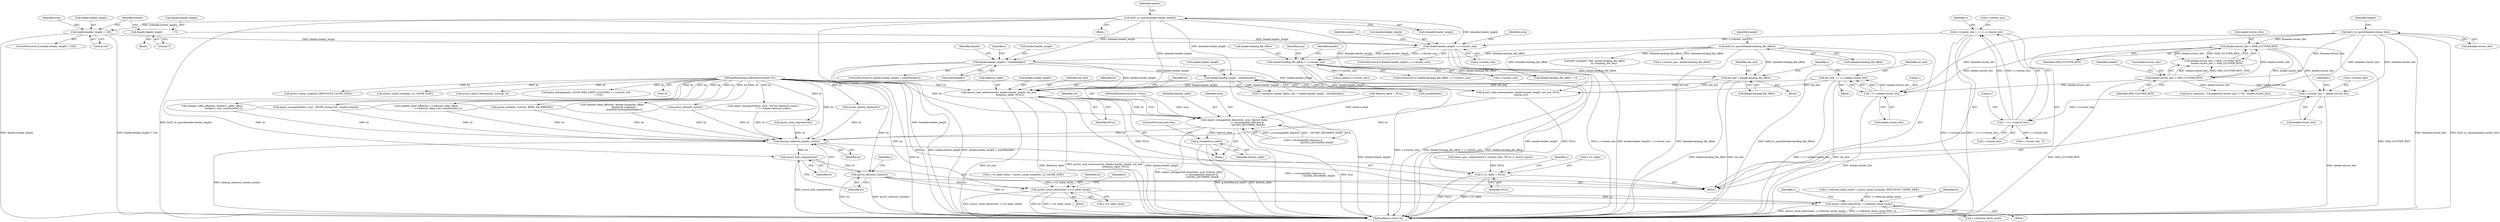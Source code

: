 digraph "0_qemu_6a83f8b5bec6f59e56cc49bd49e4c3f8f805d56f_0@pointer" {
"1000546" [label="(Call,qcow2_read_extensions(bs, header.header_length, ext_end,\n                              &feature_table, NULL))"];
"1000121" [label="(MethodParameterIn,BlockDriverState *bs)"];
"1000439" [label="(Call,header.header_length - sizeof(header))"];
"1000390" [label="(Call,be32_to_cpus(&header.header_length))"];
"1000428" [label="(Call,header.header_length > sizeof(header))"];
"1000411" [label="(Call,header.header_length > s->cluster_size)"];
"1000396" [label="(Call,header.header_length < 104)"];
"1000363" [label="(Call,header.header_length            = 72)"];
"1000316" [label="(Call,s->cluster_size = 1 << s->cluster_bits)"];
"1000320" [label="(Call,1 << s->cluster_bits)"];
"1000309" [label="(Call,s->cluster_bits = header.cluster_bits)"];
"1000292" [label="(Call,header.cluster_bits > MAX_CLUSTER_BITS)"];
"1000198" [label="(Call,be32_to_cpus(&header.cluster_bits))"];
"1000287" [label="(Call,header.cluster_bits < MIN_CLUSTER_BITS)"];
"1000500" [label="(Call,ext_end = header.backing_file_offset)"];
"1000183" [label="(Call,be64_to_cpus(&header.backing_file_offset))"];
"1000479" [label="(Call,header.backing_file_offset > s->cluster_size)"];
"1000507" [label="(Call,ext_end = 1 << header.cluster_bits)"];
"1000509" [label="(Call,1 << header.cluster_bits)"];
"1000555" [label="(Call,report_unsupported_feature(bs, errp, feature_table,\n                                   s->incompatible_features &\n                                   ~QCOW2_INCOMPAT_MASK))"];
"1000568" [label="(Call,g_free(feature_table))"];
"1001437" [label="(Call,cleanup_unknown_header_ext(bs))"];
"1001439" [label="(Call,qcow2_free_snapshots(bs))"];
"1001441" [label="(Call,qcow2_refcount_close(bs))"];
"1001457" [label="(Call,qcow2_cache_destroy(bs, s->l2_table_cache))"];
"1001467" [label="(Call,qcow2_cache_destroy(bs, s->refcount_block_cache))"];
"1001447" [label="(Call,s->l1_table = NULL)"];
"1001469" [label="(Call,s->refcount_block_cache)"];
"1000481" [label="(Identifier,header)"];
"1000293" [label="(Call,header.cluster_bits)"];
"1001467" [label="(Call,qcow2_cache_destroy(bs, s->refcount_block_cache))"];
"1000298" [label="(Call,error_setg(errp, \"Unsupported cluster size: 2^%i\", header.cluster_bits))"];
"1001482" [label="(MethodReturn,static int)"];
"1000556" [label="(Identifier,bs)"];
"1000435" [label="(Call,s->unknown_header_fields_size = header.header_length - sizeof(header))"];
"1000970" [label="(Call,s->l2_table_cache = qcow2_cache_create(bs, L2_CACHE_SIZE))"];
"1000427" [label="(ControlStructure,if (header.header_length > sizeof(header)))"];
"1000296" [label="(Identifier,MAX_CLUSTER_BITS)"];
"1000390" [label="(Call,be32_to_cpus(&header.header_length))"];
"1000124" [label="(MethodParameterIn,Error **errp)"];
"1000497" [label="(Identifier,header)"];
"1000786" [label="(Call,validate_table_offset(bs, header.snapshots_offset,\n                                header.nb_snapshots,\n                                sizeof(QCowSnapshotHeader)))"];
"1001440" [label="(Identifier,bs)"];
"1000551" [label="(Identifier,ext_end)"];
"1000342" [label="(Block,)"];
"1000397" [label="(Call,header.header_length)"];
"1000331" [label="(Call,s->cluster_bits - 9)"];
"1000501" [label="(Identifier,ext_end)"];
"1000483" [label="(Call,s->cluster_size)"];
"1001439" [label="(Call,qcow2_free_snapshots(bs))"];
"1001445" [label="(Identifier,s)"];
"1000500" [label="(Call,ext_end = header.backing_file_offset)"];
"1000369" [label="(Block,)"];
"1000322" [label="(Call,s->cluster_bits)"];
"1000291" [label="(Identifier,MIN_CLUSTER_BITS)"];
"1001441" [label="(Call,qcow2_refcount_close(bs))"];
"1000317" [label="(Call,s->cluster_size)"];
"1000559" [label="(Call,s->incompatible_features &\n                                   ~QCOW2_INCOMPAT_MASK)"];
"1000294" [label="(Identifier,header)"];
"1001458" [label="(Identifier,bs)"];
"1000432" [label="(Call,sizeof(header))"];
"1000554" [label="(Identifier,NULL)"];
"1001459" [label="(Call,s->l2_table_cache)"];
"1001018" [label="(Call,qcow2_refcount_init(bs))"];
"1000125" [label="(Block,)"];
"1000981" [label="(Call,qcow2_cache_create(bs, REFCOUNT_CACHE_SIZE))"];
"1000398" [label="(Identifier,header)"];
"1000288" [label="(Call,header.cluster_bits)"];
"1000480" [label="(Call,header.backing_file_offset)"];
"1000568" [label="(Call,g_free(feature_table))"];
"1000206" [label="(Identifier,header)"];
"1000287" [label="(Call,header.cluster_bits < MIN_CLUSTER_BITS)"];
"1000499" [label="(Block,)"];
"1000184" [label="(Call,&header.backing_file_offset)"];
"1000507" [label="(Call,ext_end = 1 << header.cluster_bits)"];
"1001447" [label="(Call,s->l1_table = NULL)"];
"1000547" [label="(Identifier,bs)"];
"1000428" [label="(Call,header.header_length > sizeof(header))"];
"1000318" [label="(Identifier,s)"];
"1001474" [label="(Identifier,s)"];
"1001175" [label="(Call,qcow2_update_header(bs))"];
"1001456" [label="(Block,)"];
"1000121" [label="(MethodParameterIn,BlockDriverState *bs)"];
"1001095" [label="(Call,bdrv_pread(bs->file, header.backing_file_offset,\n                         bs->backing_file, len))"];
"1000439" [label="(Call,header.header_length - sizeof(header))"];
"1000367" [label="(Literal,72)"];
"1000183" [label="(Call,be64_to_cpus(&header.backing_file_offset))"];
"1001448" [label="(Call,s->l1_table)"];
"1001442" [label="(Identifier,bs)"];
"1000440" [label="(Call,header.header_length)"];
"1000552" [label="(Call,&feature_table)"];
"1000310" [label="(Call,s->cluster_bits)"];
"1001042" [label="(Call,qcow2_read_extensions(bs, header.header_length, ext_end, NULL,\n        &local_err))"];
"1001451" [label="(Identifier,NULL)"];
"1001438" [label="(Identifier,bs)"];
"1000286" [label="(Call,header.cluster_bits < MIN_CLUSTER_BITS ||\n        header.cluster_bits > MAX_CLUSTER_BITS)"];
"1000320" [label="(Call,1 << s->cluster_bits)"];
"1000876" [label="(Call,validate_table_offset(bs, header.l1_table_offset,\n                                header.l1_size, sizeof(uint64_t)))"];
"1000412" [label="(Call,header.header_length)"];
"1000974" [label="(Call,qcow2_cache_create(bs, L2_CACHE_SIZE))"];
"1000266" [label="(Call,report_unsupported(bs, errp, \"QCOW version %d\", header.version))"];
"1000558" [label="(Identifier,feature_table)"];
"1001061" [label="(Call,header.backing_file_offset != 0)"];
"1000988" [label="(Call,g_malloc(s->cluster_size))"];
"1000363" [label="(Call,header.header_length            = 72)"];
"1000420" [label="(Identifier,errp)"];
"1000313" [label="(Call,header.cluster_bits)"];
"1000292" [label="(Call,header.cluster_bits > MAX_CLUSTER_BITS)"];
"1000569" [label="(Identifier,feature_table)"];
"1000750" [label="(Call,validate_table_offset(bs, s->refcount_table_offset,\n                                s->refcount_table_size, sizeof(uint64_t)))"];
"1000430" [label="(Identifier,header)"];
"1000191" [label="(Identifier,header)"];
"1000506" [label="(Block,)"];
"1000327" [label="(Identifier,s)"];
"1001437" [label="(Call,cleanup_unknown_header_ext(bs))"];
"1000977" [label="(Call,s->refcount_block_cache = qcow2_cache_create(bs, REFCOUNT_CACHE_SIZE))"];
"1001235" [label="(Call,qemu_opts_create(&qcow2_runtime_opts, NULL, 0, &error_abort))"];
"1000396" [label="(Call,header.header_length < 104)"];
"1001457" [label="(Call,qcow2_cache_destroy(bs, s->l2_table_cache))"];
"1000316" [label="(Call,s->cluster_size = 1 << s->cluster_bits)"];
"1000557" [label="(Identifier,errp)"];
"1000502" [label="(Call,header.backing_file_offset)"];
"1000543" [label="(Call,*feature_table = NULL)"];
"1000443" [label="(Call,sizeof(header))"];
"1000603" [label="(Call,report_unsupported(bs, errp, \"%d bit reference counts\",\n                           1 << header.refcount_order))"];
"1001140" [label="(Call,qcow2_read_snapshots(bs))"];
"1000403" [label="(Identifier,errp)"];
"1000199" [label="(Call,&header.cluster_bits)"];
"1000321" [label="(Literal,1)"];
"1000478" [label="(ControlStructure,if (header.backing_file_offset > s->cluster_size))"];
"1001217" [label="(Call,qcow2_check(bs, &result, BDRV_FIX_ERRORS))"];
"1000510" [label="(Literal,1)"];
"1001468" [label="(Identifier,bs)"];
"1000516" [label="(Identifier,s)"];
"1000509" [label="(Call,1 << header.cluster_bits)"];
"1000546" [label="(Call,qcow2_read_extensions(bs, header.header_length, ext_end,\n                              &feature_table, NULL))"];
"1000479" [label="(Call,header.backing_file_offset > s->cluster_size)"];
"1000400" [label="(Literal,104)"];
"1000437" [label="(Identifier,s)"];
"1001077" [label="(Call,s->cluster_size - header.backing_file_offset)"];
"1000488" [label="(Identifier,errp)"];
"1000511" [label="(Call,header.cluster_bits)"];
"1000395" [label="(ControlStructure,if (header.header_length < 104))"];
"1000364" [label="(Call,header.header_length)"];
"1001425" [label="(Call,qcow2_check_refcounts(bs, &result, 0))"];
"1000548" [label="(Call,header.header_length)"];
"1000541" [label="(Block,)"];
"1000413" [label="(Identifier,header)"];
"1000411" [label="(Call,header.header_length > s->cluster_size)"];
"1000565" [label="(Identifier,ret)"];
"1001464" [label="(Identifier,s)"];
"1000996" [label="(Call,qemu_blockalign(bs, QCOW_MAX_CRYPT_CLUSTERS * s->cluster_size\n                                  + 512))"];
"1000410" [label="(ControlStructure,if (header.header_length > s->cluster_size))"];
"1000570" [label="(ControlStructure,goto fail;)"];
"1000198" [label="(Call,be32_to_cpus(&header.cluster_bits))"];
"1000429" [label="(Call,header.header_length)"];
"1000555" [label="(Call,report_unsupported_feature(bs, errp, feature_table,\n                                   s->incompatible_features &\n                                   ~QCOW2_INCOMPAT_MASK))"];
"1000391" [label="(Call,&header.header_length)"];
"1000415" [label="(Call,s->cluster_size)"];
"1001454" [label="(Identifier,s)"];
"1001466" [label="(Block,)"];
"1000508" [label="(Identifier,ext_end)"];
"1000309" [label="(Call,s->cluster_bits = header.cluster_bits)"];
"1000546" -> "1000541"  [label="AST: "];
"1000546" -> "1000554"  [label="CFG: "];
"1000547" -> "1000546"  [label="AST: "];
"1000548" -> "1000546"  [label="AST: "];
"1000551" -> "1000546"  [label="AST: "];
"1000552" -> "1000546"  [label="AST: "];
"1000554" -> "1000546"  [label="AST: "];
"1000556" -> "1000546"  [label="CFG: "];
"1000546" -> "1001482"  [label="DDG: header.header_length"];
"1000546" -> "1001482"  [label="DDG: qcow2_read_extensions(bs, header.header_length, ext_end,\n                              &feature_table, NULL)"];
"1000546" -> "1001482"  [label="DDG: ext_end"];
"1000546" -> "1001482"  [label="DDG: &feature_table"];
"1000121" -> "1000546"  [label="DDG: bs"];
"1000439" -> "1000546"  [label="DDG: header.header_length"];
"1000390" -> "1000546"  [label="DDG: &header.header_length"];
"1000428" -> "1000546"  [label="DDG: header.header_length"];
"1000500" -> "1000546"  [label="DDG: ext_end"];
"1000507" -> "1000546"  [label="DDG: ext_end"];
"1000546" -> "1000555"  [label="DDG: bs"];
"1000546" -> "1001447"  [label="DDG: NULL"];
"1000121" -> "1000120"  [label="AST: "];
"1000121" -> "1001482"  [label="DDG: bs"];
"1000121" -> "1000266"  [label="DDG: bs"];
"1000121" -> "1000555"  [label="DDG: bs"];
"1000121" -> "1000603"  [label="DDG: bs"];
"1000121" -> "1000750"  [label="DDG: bs"];
"1000121" -> "1000786"  [label="DDG: bs"];
"1000121" -> "1000876"  [label="DDG: bs"];
"1000121" -> "1000974"  [label="DDG: bs"];
"1000121" -> "1000981"  [label="DDG: bs"];
"1000121" -> "1000996"  [label="DDG: bs"];
"1000121" -> "1001018"  [label="DDG: bs"];
"1000121" -> "1001042"  [label="DDG: bs"];
"1000121" -> "1001140"  [label="DDG: bs"];
"1000121" -> "1001175"  [label="DDG: bs"];
"1000121" -> "1001217"  [label="DDG: bs"];
"1000121" -> "1001425"  [label="DDG: bs"];
"1000121" -> "1001437"  [label="DDG: bs"];
"1000121" -> "1001439"  [label="DDG: bs"];
"1000121" -> "1001441"  [label="DDG: bs"];
"1000121" -> "1001457"  [label="DDG: bs"];
"1000121" -> "1001467"  [label="DDG: bs"];
"1000439" -> "1000435"  [label="AST: "];
"1000439" -> "1000443"  [label="CFG: "];
"1000440" -> "1000439"  [label="AST: "];
"1000443" -> "1000439"  [label="AST: "];
"1000435" -> "1000439"  [label="CFG: "];
"1000439" -> "1001482"  [label="DDG: header.header_length"];
"1000439" -> "1000435"  [label="DDG: header.header_length"];
"1000390" -> "1000439"  [label="DDG: &header.header_length"];
"1000428" -> "1000439"  [label="DDG: header.header_length"];
"1000439" -> "1001042"  [label="DDG: header.header_length"];
"1000390" -> "1000369"  [label="AST: "];
"1000390" -> "1000391"  [label="CFG: "];
"1000391" -> "1000390"  [label="AST: "];
"1000398" -> "1000390"  [label="CFG: "];
"1000390" -> "1001482"  [label="DDG: be32_to_cpus(&header.header_length)"];
"1000390" -> "1001482"  [label="DDG: &header.header_length"];
"1000390" -> "1000396"  [label="DDG: &header.header_length"];
"1000390" -> "1000411"  [label="DDG: &header.header_length"];
"1000390" -> "1000428"  [label="DDG: &header.header_length"];
"1000390" -> "1001042"  [label="DDG: &header.header_length"];
"1000428" -> "1000427"  [label="AST: "];
"1000428" -> "1000432"  [label="CFG: "];
"1000429" -> "1000428"  [label="AST: "];
"1000432" -> "1000428"  [label="AST: "];
"1000437" -> "1000428"  [label="CFG: "];
"1000481" -> "1000428"  [label="CFG: "];
"1000428" -> "1001482"  [label="DDG: header.header_length > sizeof(header)"];
"1000428" -> "1001482"  [label="DDG: header.header_length"];
"1000411" -> "1000428"  [label="DDG: header.header_length"];
"1000428" -> "1001042"  [label="DDG: header.header_length"];
"1000411" -> "1000410"  [label="AST: "];
"1000411" -> "1000415"  [label="CFG: "];
"1000412" -> "1000411"  [label="AST: "];
"1000415" -> "1000411"  [label="AST: "];
"1000420" -> "1000411"  [label="CFG: "];
"1000430" -> "1000411"  [label="CFG: "];
"1000411" -> "1001482"  [label="DDG: header.header_length > s->cluster_size"];
"1000411" -> "1001482"  [label="DDG: header.header_length"];
"1000411" -> "1001482"  [label="DDG: s->cluster_size"];
"1000396" -> "1000411"  [label="DDG: header.header_length"];
"1000363" -> "1000411"  [label="DDG: header.header_length"];
"1000316" -> "1000411"  [label="DDG: s->cluster_size"];
"1000411" -> "1000479"  [label="DDG: s->cluster_size"];
"1000396" -> "1000395"  [label="AST: "];
"1000396" -> "1000400"  [label="CFG: "];
"1000397" -> "1000396"  [label="AST: "];
"1000400" -> "1000396"  [label="AST: "];
"1000403" -> "1000396"  [label="CFG: "];
"1000413" -> "1000396"  [label="CFG: "];
"1000396" -> "1001482"  [label="DDG: header.header_length < 104"];
"1000396" -> "1001482"  [label="DDG: header.header_length"];
"1000363" -> "1000342"  [label="AST: "];
"1000363" -> "1000367"  [label="CFG: "];
"1000364" -> "1000363"  [label="AST: "];
"1000367" -> "1000363"  [label="AST: "];
"1000413" -> "1000363"  [label="CFG: "];
"1000316" -> "1000125"  [label="AST: "];
"1000316" -> "1000320"  [label="CFG: "];
"1000317" -> "1000316"  [label="AST: "];
"1000320" -> "1000316"  [label="AST: "];
"1000327" -> "1000316"  [label="CFG: "];
"1000316" -> "1001482"  [label="DDG: 1 << s->cluster_bits"];
"1000316" -> "1001482"  [label="DDG: s->cluster_size"];
"1000320" -> "1000316"  [label="DDG: 1"];
"1000320" -> "1000316"  [label="DDG: s->cluster_bits"];
"1000320" -> "1000322"  [label="CFG: "];
"1000321" -> "1000320"  [label="AST: "];
"1000322" -> "1000320"  [label="AST: "];
"1000309" -> "1000320"  [label="DDG: s->cluster_bits"];
"1000320" -> "1000331"  [label="DDG: s->cluster_bits"];
"1000309" -> "1000125"  [label="AST: "];
"1000309" -> "1000313"  [label="CFG: "];
"1000310" -> "1000309"  [label="AST: "];
"1000313" -> "1000309"  [label="AST: "];
"1000318" -> "1000309"  [label="CFG: "];
"1000309" -> "1001482"  [label="DDG: header.cluster_bits"];
"1000292" -> "1000309"  [label="DDG: header.cluster_bits"];
"1000198" -> "1000309"  [label="DDG: &header.cluster_bits"];
"1000287" -> "1000309"  [label="DDG: header.cluster_bits"];
"1000292" -> "1000286"  [label="AST: "];
"1000292" -> "1000296"  [label="CFG: "];
"1000293" -> "1000292"  [label="AST: "];
"1000296" -> "1000292"  [label="AST: "];
"1000286" -> "1000292"  [label="CFG: "];
"1000292" -> "1001482"  [label="DDG: MAX_CLUSTER_BITS"];
"1000292" -> "1000286"  [label="DDG: header.cluster_bits"];
"1000292" -> "1000286"  [label="DDG: MAX_CLUSTER_BITS"];
"1000198" -> "1000292"  [label="DDG: &header.cluster_bits"];
"1000287" -> "1000292"  [label="DDG: header.cluster_bits"];
"1000292" -> "1000298"  [label="DDG: header.cluster_bits"];
"1000292" -> "1000509"  [label="DDG: header.cluster_bits"];
"1000198" -> "1000125"  [label="AST: "];
"1000198" -> "1000199"  [label="CFG: "];
"1000199" -> "1000198"  [label="AST: "];
"1000206" -> "1000198"  [label="CFG: "];
"1000198" -> "1001482"  [label="DDG: &header.cluster_bits"];
"1000198" -> "1001482"  [label="DDG: be32_to_cpus(&header.cluster_bits)"];
"1000198" -> "1000287"  [label="DDG: &header.cluster_bits"];
"1000198" -> "1000298"  [label="DDG: &header.cluster_bits"];
"1000198" -> "1000509"  [label="DDG: &header.cluster_bits"];
"1000287" -> "1000286"  [label="AST: "];
"1000287" -> "1000291"  [label="CFG: "];
"1000288" -> "1000287"  [label="AST: "];
"1000291" -> "1000287"  [label="AST: "];
"1000294" -> "1000287"  [label="CFG: "];
"1000286" -> "1000287"  [label="CFG: "];
"1000287" -> "1001482"  [label="DDG: MIN_CLUSTER_BITS"];
"1000287" -> "1000286"  [label="DDG: header.cluster_bits"];
"1000287" -> "1000286"  [label="DDG: MIN_CLUSTER_BITS"];
"1000287" -> "1000298"  [label="DDG: header.cluster_bits"];
"1000287" -> "1000509"  [label="DDG: header.cluster_bits"];
"1000500" -> "1000499"  [label="AST: "];
"1000500" -> "1000502"  [label="CFG: "];
"1000501" -> "1000500"  [label="AST: "];
"1000502" -> "1000500"  [label="AST: "];
"1000516" -> "1000500"  [label="CFG: "];
"1000500" -> "1001482"  [label="DDG: header.backing_file_offset"];
"1000500" -> "1001482"  [label="DDG: ext_end"];
"1000183" -> "1000500"  [label="DDG: &header.backing_file_offset"];
"1000479" -> "1000500"  [label="DDG: header.backing_file_offset"];
"1000500" -> "1001042"  [label="DDG: ext_end"];
"1000183" -> "1000125"  [label="AST: "];
"1000183" -> "1000184"  [label="CFG: "];
"1000184" -> "1000183"  [label="AST: "];
"1000191" -> "1000183"  [label="CFG: "];
"1000183" -> "1001482"  [label="DDG: &header.backing_file_offset"];
"1000183" -> "1001482"  [label="DDG: be64_to_cpus(&header.backing_file_offset)"];
"1000183" -> "1000479"  [label="DDG: &header.backing_file_offset"];
"1000183" -> "1001061"  [label="DDG: &header.backing_file_offset"];
"1000183" -> "1001077"  [label="DDG: &header.backing_file_offset"];
"1000183" -> "1001095"  [label="DDG: &header.backing_file_offset"];
"1000479" -> "1000478"  [label="AST: "];
"1000479" -> "1000483"  [label="CFG: "];
"1000480" -> "1000479"  [label="AST: "];
"1000483" -> "1000479"  [label="AST: "];
"1000488" -> "1000479"  [label="CFG: "];
"1000497" -> "1000479"  [label="CFG: "];
"1000479" -> "1001482"  [label="DDG: s->cluster_size"];
"1000479" -> "1001482"  [label="DDG: header.backing_file_offset > s->cluster_size"];
"1000479" -> "1001482"  [label="DDG: header.backing_file_offset"];
"1000479" -> "1000988"  [label="DDG: s->cluster_size"];
"1000479" -> "1001061"  [label="DDG: header.backing_file_offset"];
"1000507" -> "1000506"  [label="AST: "];
"1000507" -> "1000509"  [label="CFG: "];
"1000508" -> "1000507"  [label="AST: "];
"1000509" -> "1000507"  [label="AST: "];
"1000516" -> "1000507"  [label="CFG: "];
"1000507" -> "1001482"  [label="DDG: 1 << header.cluster_bits"];
"1000507" -> "1001482"  [label="DDG: ext_end"];
"1000509" -> "1000507"  [label="DDG: 1"];
"1000509" -> "1000507"  [label="DDG: header.cluster_bits"];
"1000507" -> "1001042"  [label="DDG: ext_end"];
"1000509" -> "1000511"  [label="CFG: "];
"1000510" -> "1000509"  [label="AST: "];
"1000511" -> "1000509"  [label="AST: "];
"1000509" -> "1001482"  [label="DDG: header.cluster_bits"];
"1000555" -> "1000541"  [label="AST: "];
"1000555" -> "1000559"  [label="CFG: "];
"1000556" -> "1000555"  [label="AST: "];
"1000557" -> "1000555"  [label="AST: "];
"1000558" -> "1000555"  [label="AST: "];
"1000559" -> "1000555"  [label="AST: "];
"1000565" -> "1000555"  [label="CFG: "];
"1000555" -> "1001482"  [label="DDG: errp"];
"1000555" -> "1001482"  [label="DDG: report_unsupported_feature(bs, errp, feature_table,\n                                   s->incompatible_features &\n                                   ~QCOW2_INCOMPAT_MASK)"];
"1000555" -> "1001482"  [label="DDG: s->incompatible_features &\n                                   ~QCOW2_INCOMPAT_MASK"];
"1000124" -> "1000555"  [label="DDG: errp"];
"1000543" -> "1000555"  [label="DDG: feature_table"];
"1000559" -> "1000555"  [label="DDG: s->incompatible_features"];
"1000559" -> "1000555"  [label="DDG: ~QCOW2_INCOMPAT_MASK"];
"1000555" -> "1000568"  [label="DDG: feature_table"];
"1000555" -> "1001437"  [label="DDG: bs"];
"1000568" -> "1000541"  [label="AST: "];
"1000568" -> "1000569"  [label="CFG: "];
"1000569" -> "1000568"  [label="AST: "];
"1000570" -> "1000568"  [label="CFG: "];
"1000568" -> "1001482"  [label="DDG: g_free(feature_table)"];
"1000568" -> "1001482"  [label="DDG: feature_table"];
"1001437" -> "1000125"  [label="AST: "];
"1001437" -> "1001438"  [label="CFG: "];
"1001438" -> "1001437"  [label="AST: "];
"1001440" -> "1001437"  [label="CFG: "];
"1001437" -> "1001482"  [label="DDG: cleanup_unknown_header_ext(bs)"];
"1001217" -> "1001437"  [label="DDG: bs"];
"1000266" -> "1001437"  [label="DDG: bs"];
"1000603" -> "1001437"  [label="DDG: bs"];
"1000786" -> "1001437"  [label="DDG: bs"];
"1001042" -> "1001437"  [label="DDG: bs"];
"1001140" -> "1001437"  [label="DDG: bs"];
"1000876" -> "1001437"  [label="DDG: bs"];
"1000750" -> "1001437"  [label="DDG: bs"];
"1001175" -> "1001437"  [label="DDG: bs"];
"1001018" -> "1001437"  [label="DDG: bs"];
"1001437" -> "1001439"  [label="DDG: bs"];
"1001439" -> "1000125"  [label="AST: "];
"1001439" -> "1001440"  [label="CFG: "];
"1001440" -> "1001439"  [label="AST: "];
"1001442" -> "1001439"  [label="CFG: "];
"1001439" -> "1001482"  [label="DDG: qcow2_free_snapshots(bs)"];
"1001439" -> "1001441"  [label="DDG: bs"];
"1001441" -> "1000125"  [label="AST: "];
"1001441" -> "1001442"  [label="CFG: "];
"1001442" -> "1001441"  [label="AST: "];
"1001445" -> "1001441"  [label="CFG: "];
"1001441" -> "1001482"  [label="DDG: bs"];
"1001441" -> "1001482"  [label="DDG: qcow2_refcount_close(bs)"];
"1001441" -> "1001457"  [label="DDG: bs"];
"1001441" -> "1001467"  [label="DDG: bs"];
"1001457" -> "1001456"  [label="AST: "];
"1001457" -> "1001459"  [label="CFG: "];
"1001458" -> "1001457"  [label="AST: "];
"1001459" -> "1001457"  [label="AST: "];
"1001464" -> "1001457"  [label="CFG: "];
"1001457" -> "1001482"  [label="DDG: s->l2_table_cache"];
"1001457" -> "1001482"  [label="DDG: qcow2_cache_destroy(bs, s->l2_table_cache)"];
"1001457" -> "1001482"  [label="DDG: bs"];
"1000970" -> "1001457"  [label="DDG: s->l2_table_cache"];
"1001457" -> "1001467"  [label="DDG: bs"];
"1001467" -> "1001466"  [label="AST: "];
"1001467" -> "1001469"  [label="CFG: "];
"1001468" -> "1001467"  [label="AST: "];
"1001469" -> "1001467"  [label="AST: "];
"1001474" -> "1001467"  [label="CFG: "];
"1001467" -> "1001482"  [label="DDG: qcow2_cache_destroy(bs, s->refcount_block_cache)"];
"1001467" -> "1001482"  [label="DDG: s->refcount_block_cache"];
"1001467" -> "1001482"  [label="DDG: bs"];
"1000977" -> "1001467"  [label="DDG: s->refcount_block_cache"];
"1001447" -> "1000125"  [label="AST: "];
"1001447" -> "1001451"  [label="CFG: "];
"1001448" -> "1001447"  [label="AST: "];
"1001451" -> "1001447"  [label="AST: "];
"1001454" -> "1001447"  [label="CFG: "];
"1001447" -> "1001482"  [label="DDG: NULL"];
"1001447" -> "1001482"  [label="DDG: s->l1_table"];
"1001042" -> "1001447"  [label="DDG: NULL"];
"1001235" -> "1001447"  [label="DDG: NULL"];
}
